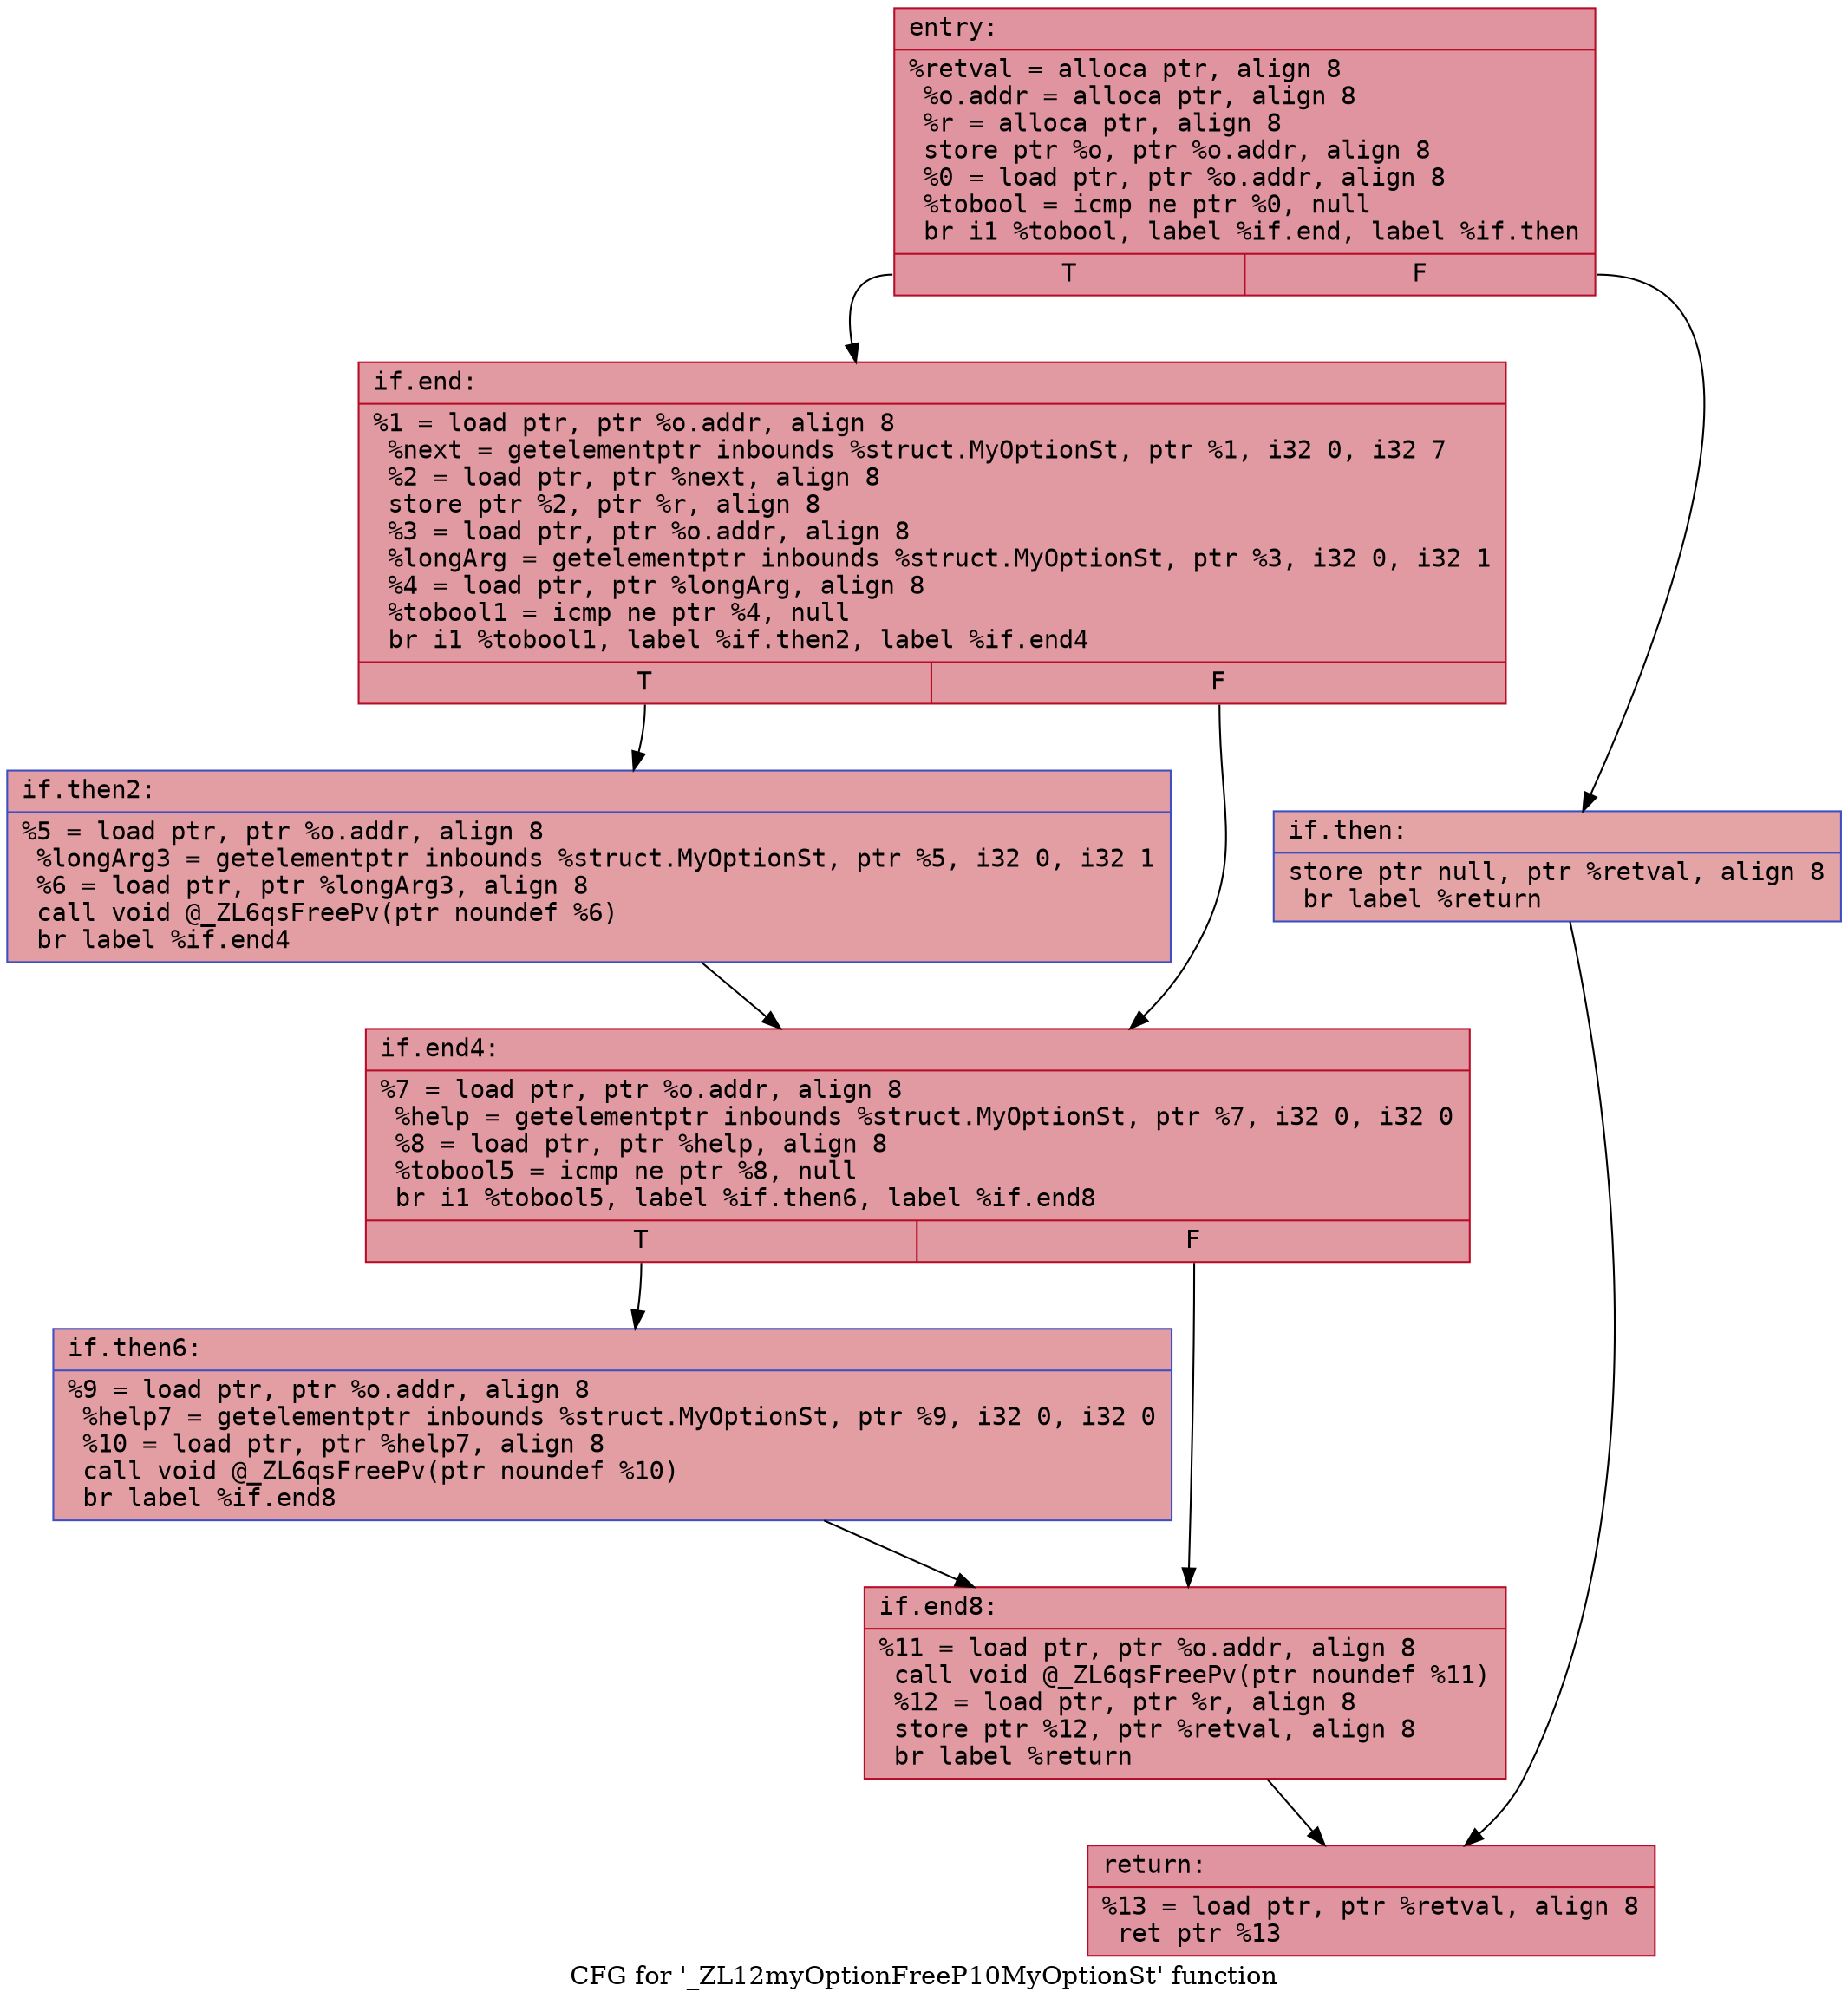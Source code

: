 digraph "CFG for '_ZL12myOptionFreeP10MyOptionSt' function" {
	label="CFG for '_ZL12myOptionFreeP10MyOptionSt' function";

	Node0x5592ffb873f0 [shape=record,color="#b70d28ff", style=filled, fillcolor="#b70d2870" fontname="Courier",label="{entry:\l|  %retval = alloca ptr, align 8\l  %o.addr = alloca ptr, align 8\l  %r = alloca ptr, align 8\l  store ptr %o, ptr %o.addr, align 8\l  %0 = load ptr, ptr %o.addr, align 8\l  %tobool = icmp ne ptr %0, null\l  br i1 %tobool, label %if.end, label %if.then\l|{<s0>T|<s1>F}}"];
	Node0x5592ffb873f0:s0 -> Node0x5592ffb87750[tooltip="entry -> if.end\nProbability 62.50%" ];
	Node0x5592ffb873f0:s1 -> Node0x5592ffb877c0[tooltip="entry -> if.then\nProbability 37.50%" ];
	Node0x5592ffb877c0 [shape=record,color="#3d50c3ff", style=filled, fillcolor="#c32e3170" fontname="Courier",label="{if.then:\l|  store ptr null, ptr %retval, align 8\l  br label %return\l}"];
	Node0x5592ffb877c0 -> Node0x5592ffb87980[tooltip="if.then -> return\nProbability 100.00%" ];
	Node0x5592ffb87750 [shape=record,color="#b70d28ff", style=filled, fillcolor="#bb1b2c70" fontname="Courier",label="{if.end:\l|  %1 = load ptr, ptr %o.addr, align 8\l  %next = getelementptr inbounds %struct.MyOptionSt, ptr %1, i32 0, i32 7\l  %2 = load ptr, ptr %next, align 8\l  store ptr %2, ptr %r, align 8\l  %3 = load ptr, ptr %o.addr, align 8\l  %longArg = getelementptr inbounds %struct.MyOptionSt, ptr %3, i32 0, i32 1\l  %4 = load ptr, ptr %longArg, align 8\l  %tobool1 = icmp ne ptr %4, null\l  br i1 %tobool1, label %if.then2, label %if.end4\l|{<s0>T|<s1>F}}"];
	Node0x5592ffb87750:s0 -> Node0x5592ffb87f70[tooltip="if.end -> if.then2\nProbability 62.50%" ];
	Node0x5592ffb87750:s1 -> Node0x5592ffb872f0[tooltip="if.end -> if.end4\nProbability 37.50%" ];
	Node0x5592ffb87f70 [shape=record,color="#3d50c3ff", style=filled, fillcolor="#be242e70" fontname="Courier",label="{if.then2:\l|  %5 = load ptr, ptr %o.addr, align 8\l  %longArg3 = getelementptr inbounds %struct.MyOptionSt, ptr %5, i32 0, i32 1\l  %6 = load ptr, ptr %longArg3, align 8\l  call void @_ZL6qsFreePv(ptr noundef %6)\l  br label %if.end4\l}"];
	Node0x5592ffb87f70 -> Node0x5592ffb872f0[tooltip="if.then2 -> if.end4\nProbability 100.00%" ];
	Node0x5592ffb872f0 [shape=record,color="#b70d28ff", style=filled, fillcolor="#bb1b2c70" fontname="Courier",label="{if.end4:\l|  %7 = load ptr, ptr %o.addr, align 8\l  %help = getelementptr inbounds %struct.MyOptionSt, ptr %7, i32 0, i32 0\l  %8 = load ptr, ptr %help, align 8\l  %tobool5 = icmp ne ptr %8, null\l  br i1 %tobool5, label %if.then6, label %if.end8\l|{<s0>T|<s1>F}}"];
	Node0x5592ffb872f0:s0 -> Node0x5592ffb88800[tooltip="if.end4 -> if.then6\nProbability 62.50%" ];
	Node0x5592ffb872f0:s1 -> Node0x5592ffb88880[tooltip="if.end4 -> if.end8\nProbability 37.50%" ];
	Node0x5592ffb88800 [shape=record,color="#3d50c3ff", style=filled, fillcolor="#be242e70" fontname="Courier",label="{if.then6:\l|  %9 = load ptr, ptr %o.addr, align 8\l  %help7 = getelementptr inbounds %struct.MyOptionSt, ptr %9, i32 0, i32 0\l  %10 = load ptr, ptr %help7, align 8\l  call void @_ZL6qsFreePv(ptr noundef %10)\l  br label %if.end8\l}"];
	Node0x5592ffb88800 -> Node0x5592ffb88880[tooltip="if.then6 -> if.end8\nProbability 100.00%" ];
	Node0x5592ffb88880 [shape=record,color="#b70d28ff", style=filled, fillcolor="#bb1b2c70" fontname="Courier",label="{if.end8:\l|  %11 = load ptr, ptr %o.addr, align 8\l  call void @_ZL6qsFreePv(ptr noundef %11)\l  %12 = load ptr, ptr %r, align 8\l  store ptr %12, ptr %retval, align 8\l  br label %return\l}"];
	Node0x5592ffb88880 -> Node0x5592ffb87980[tooltip="if.end8 -> return\nProbability 100.00%" ];
	Node0x5592ffb87980 [shape=record,color="#b70d28ff", style=filled, fillcolor="#b70d2870" fontname="Courier",label="{return:\l|  %13 = load ptr, ptr %retval, align 8\l  ret ptr %13\l}"];
}
